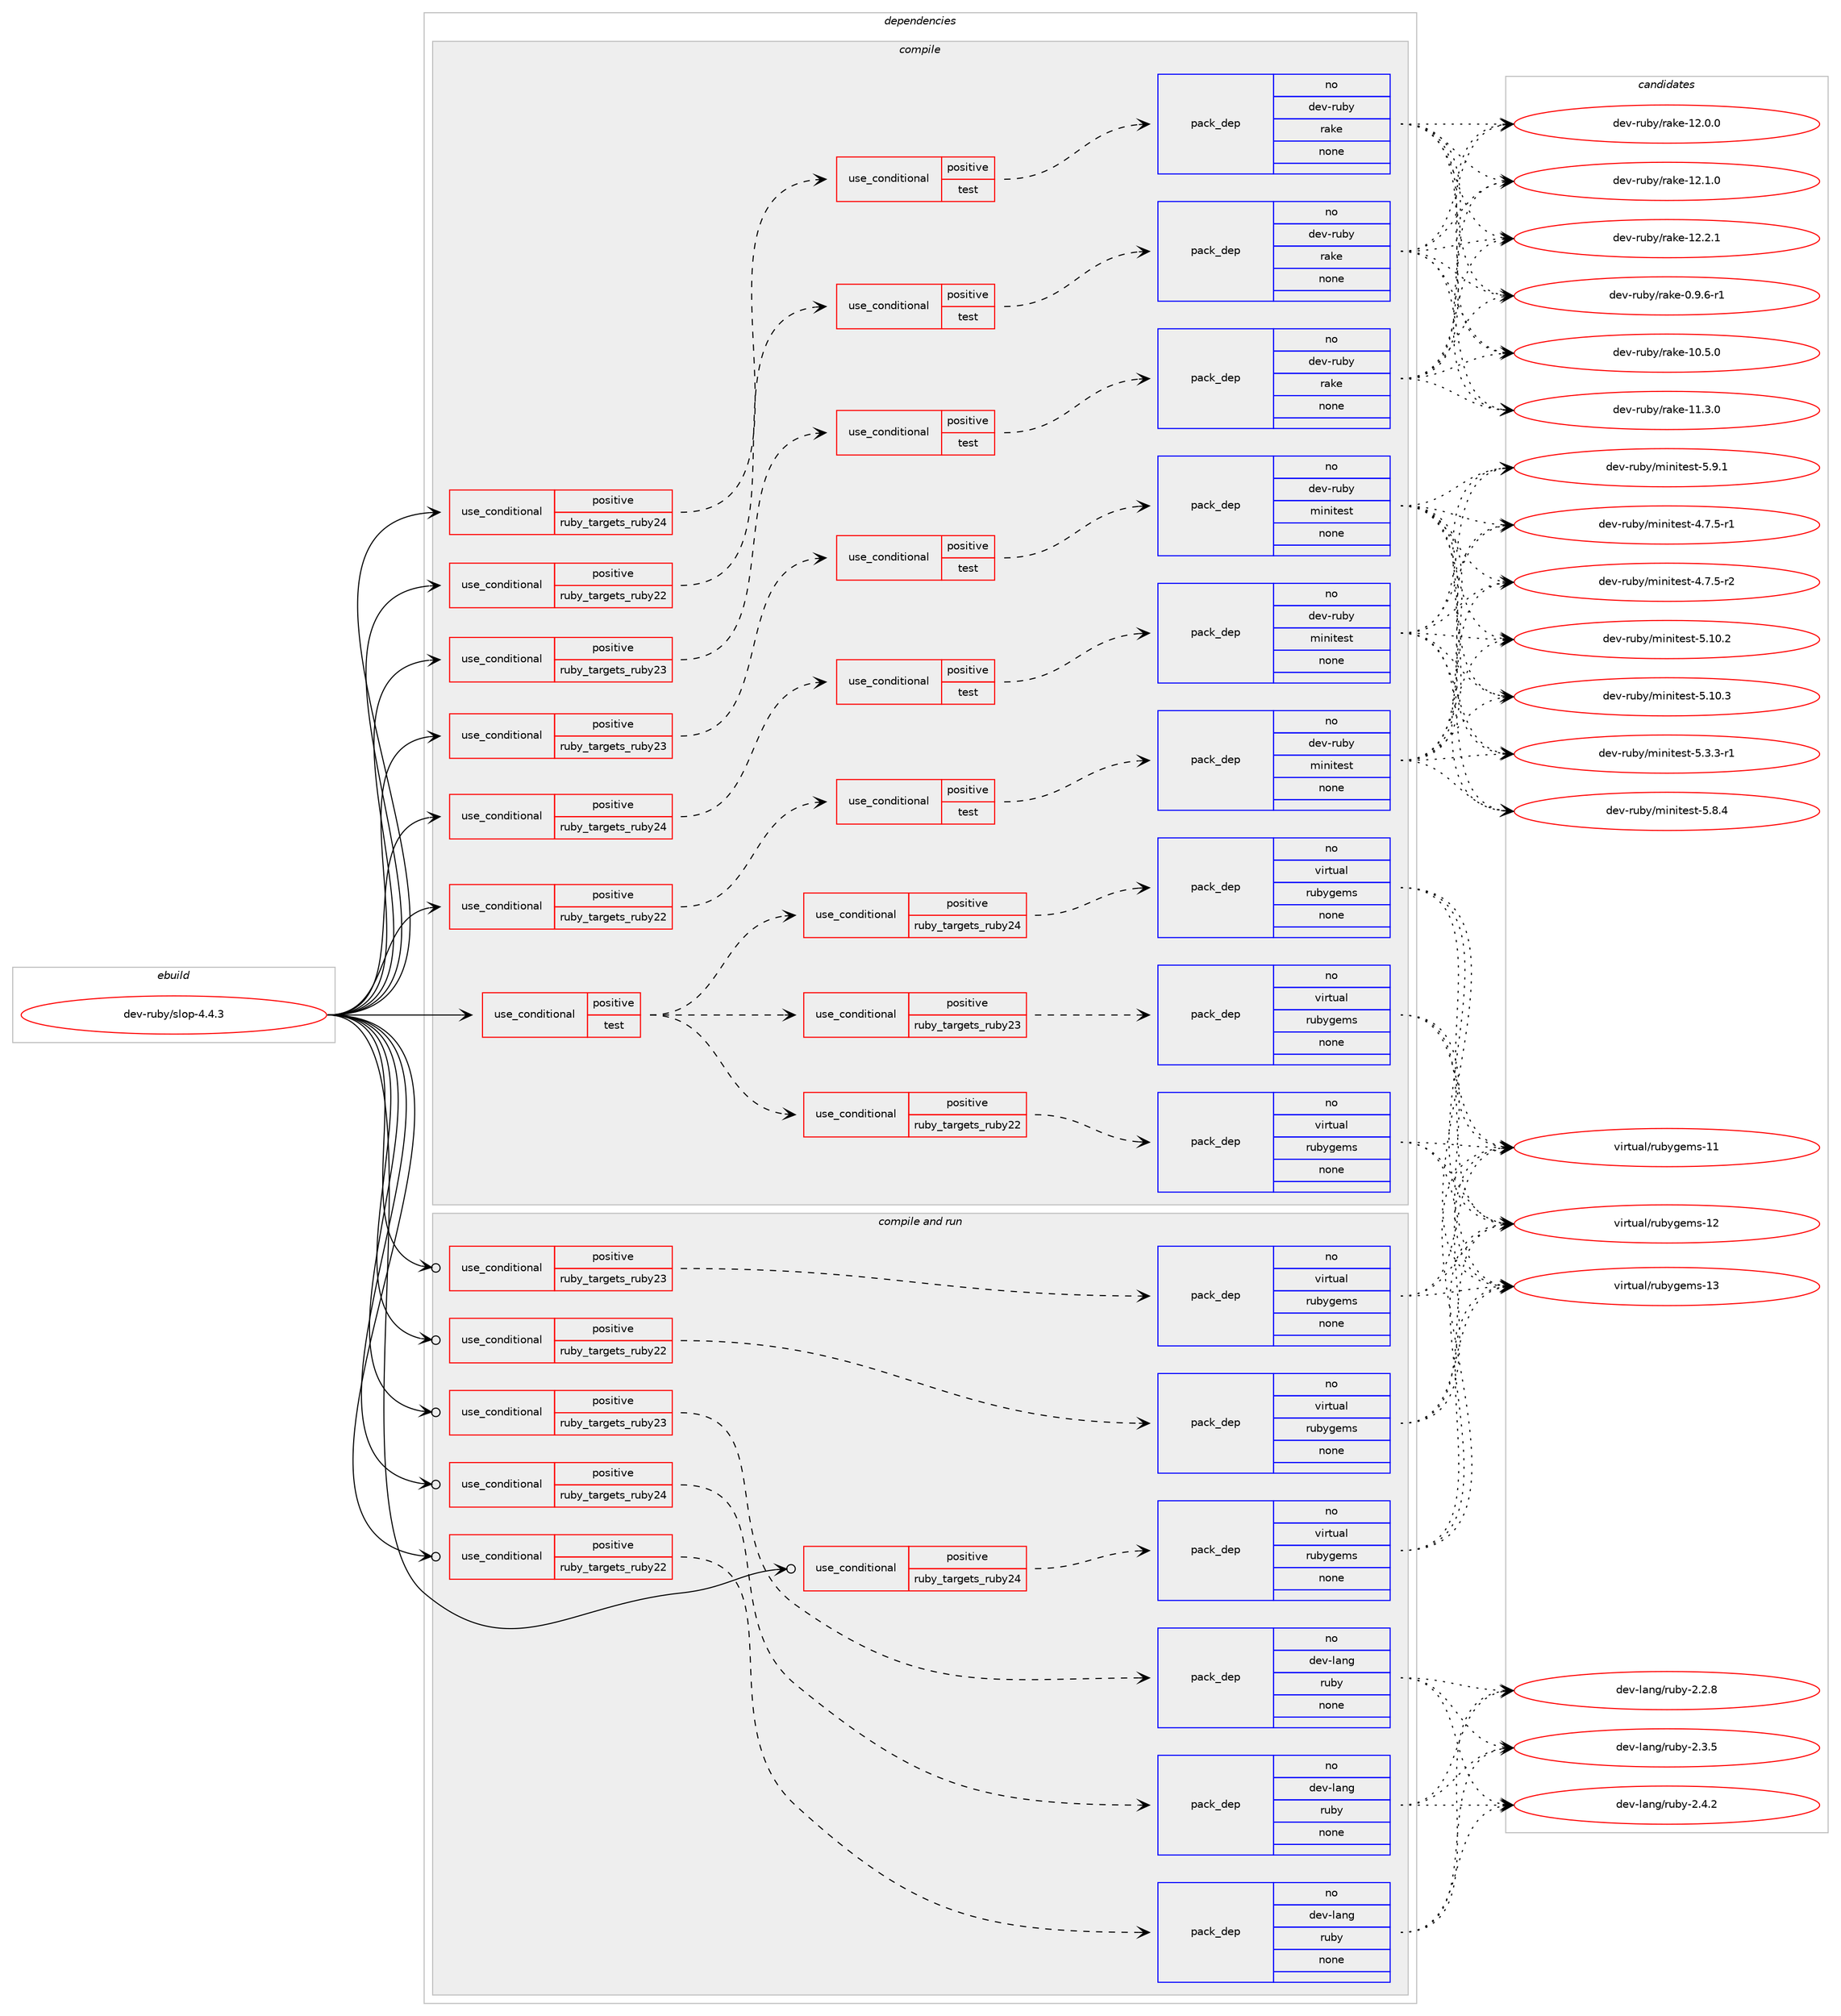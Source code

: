 digraph prolog {

# *************
# Graph options
# *************

newrank=true;
concentrate=true;
compound=true;
graph [rankdir=LR,fontname=Helvetica,fontsize=10,ranksep=1.5];#, ranksep=2.5, nodesep=0.2];
edge  [arrowhead=vee];
node  [fontname=Helvetica,fontsize=10];

# **********
# The ebuild
# **********

subgraph cluster_leftcol {
color=gray;
rank=same;
label=<<i>ebuild</i>>;
id [label="dev-ruby/slop-4.4.3", color=red, width=4, href="../dev-ruby/slop-4.4.3.svg"];
}

# ****************
# The dependencies
# ****************

subgraph cluster_midcol {
color=gray;
label=<<i>dependencies</i>>;
subgraph cluster_compile {
fillcolor="#eeeeee";
style=filled;
label=<<i>compile</i>>;
subgraph cond73592 {
dependency272011 [label=<<TABLE BORDER="0" CELLBORDER="1" CELLSPACING="0" CELLPADDING="4"><TR><TD ROWSPAN="3" CELLPADDING="10">use_conditional</TD></TR><TR><TD>positive</TD></TR><TR><TD>ruby_targets_ruby22</TD></TR></TABLE>>, shape=none, color=red];
subgraph cond73593 {
dependency272012 [label=<<TABLE BORDER="0" CELLBORDER="1" CELLSPACING="0" CELLPADDING="4"><TR><TD ROWSPAN="3" CELLPADDING="10">use_conditional</TD></TR><TR><TD>positive</TD></TR><TR><TD>test</TD></TR></TABLE>>, shape=none, color=red];
subgraph pack194303 {
dependency272013 [label=<<TABLE BORDER="0" CELLBORDER="1" CELLSPACING="0" CELLPADDING="4" WIDTH="220"><TR><TD ROWSPAN="6" CELLPADDING="30">pack_dep</TD></TR><TR><TD WIDTH="110">no</TD></TR><TR><TD>dev-ruby</TD></TR><TR><TD>minitest</TD></TR><TR><TD>none</TD></TR><TR><TD></TD></TR></TABLE>>, shape=none, color=blue];
}
dependency272012:e -> dependency272013:w [weight=20,style="dashed",arrowhead="vee"];
}
dependency272011:e -> dependency272012:w [weight=20,style="dashed",arrowhead="vee"];
}
id:e -> dependency272011:w [weight=20,style="solid",arrowhead="vee"];
subgraph cond73594 {
dependency272014 [label=<<TABLE BORDER="0" CELLBORDER="1" CELLSPACING="0" CELLPADDING="4"><TR><TD ROWSPAN="3" CELLPADDING="10">use_conditional</TD></TR><TR><TD>positive</TD></TR><TR><TD>ruby_targets_ruby22</TD></TR></TABLE>>, shape=none, color=red];
subgraph cond73595 {
dependency272015 [label=<<TABLE BORDER="0" CELLBORDER="1" CELLSPACING="0" CELLPADDING="4"><TR><TD ROWSPAN="3" CELLPADDING="10">use_conditional</TD></TR><TR><TD>positive</TD></TR><TR><TD>test</TD></TR></TABLE>>, shape=none, color=red];
subgraph pack194304 {
dependency272016 [label=<<TABLE BORDER="0" CELLBORDER="1" CELLSPACING="0" CELLPADDING="4" WIDTH="220"><TR><TD ROWSPAN="6" CELLPADDING="30">pack_dep</TD></TR><TR><TD WIDTH="110">no</TD></TR><TR><TD>dev-ruby</TD></TR><TR><TD>rake</TD></TR><TR><TD>none</TD></TR><TR><TD></TD></TR></TABLE>>, shape=none, color=blue];
}
dependency272015:e -> dependency272016:w [weight=20,style="dashed",arrowhead="vee"];
}
dependency272014:e -> dependency272015:w [weight=20,style="dashed",arrowhead="vee"];
}
id:e -> dependency272014:w [weight=20,style="solid",arrowhead="vee"];
subgraph cond73596 {
dependency272017 [label=<<TABLE BORDER="0" CELLBORDER="1" CELLSPACING="0" CELLPADDING="4"><TR><TD ROWSPAN="3" CELLPADDING="10">use_conditional</TD></TR><TR><TD>positive</TD></TR><TR><TD>ruby_targets_ruby23</TD></TR></TABLE>>, shape=none, color=red];
subgraph cond73597 {
dependency272018 [label=<<TABLE BORDER="0" CELLBORDER="1" CELLSPACING="0" CELLPADDING="4"><TR><TD ROWSPAN="3" CELLPADDING="10">use_conditional</TD></TR><TR><TD>positive</TD></TR><TR><TD>test</TD></TR></TABLE>>, shape=none, color=red];
subgraph pack194305 {
dependency272019 [label=<<TABLE BORDER="0" CELLBORDER="1" CELLSPACING="0" CELLPADDING="4" WIDTH="220"><TR><TD ROWSPAN="6" CELLPADDING="30">pack_dep</TD></TR><TR><TD WIDTH="110">no</TD></TR><TR><TD>dev-ruby</TD></TR><TR><TD>minitest</TD></TR><TR><TD>none</TD></TR><TR><TD></TD></TR></TABLE>>, shape=none, color=blue];
}
dependency272018:e -> dependency272019:w [weight=20,style="dashed",arrowhead="vee"];
}
dependency272017:e -> dependency272018:w [weight=20,style="dashed",arrowhead="vee"];
}
id:e -> dependency272017:w [weight=20,style="solid",arrowhead="vee"];
subgraph cond73598 {
dependency272020 [label=<<TABLE BORDER="0" CELLBORDER="1" CELLSPACING="0" CELLPADDING="4"><TR><TD ROWSPAN="3" CELLPADDING="10">use_conditional</TD></TR><TR><TD>positive</TD></TR><TR><TD>ruby_targets_ruby23</TD></TR></TABLE>>, shape=none, color=red];
subgraph cond73599 {
dependency272021 [label=<<TABLE BORDER="0" CELLBORDER="1" CELLSPACING="0" CELLPADDING="4"><TR><TD ROWSPAN="3" CELLPADDING="10">use_conditional</TD></TR><TR><TD>positive</TD></TR><TR><TD>test</TD></TR></TABLE>>, shape=none, color=red];
subgraph pack194306 {
dependency272022 [label=<<TABLE BORDER="0" CELLBORDER="1" CELLSPACING="0" CELLPADDING="4" WIDTH="220"><TR><TD ROWSPAN="6" CELLPADDING="30">pack_dep</TD></TR><TR><TD WIDTH="110">no</TD></TR><TR><TD>dev-ruby</TD></TR><TR><TD>rake</TD></TR><TR><TD>none</TD></TR><TR><TD></TD></TR></TABLE>>, shape=none, color=blue];
}
dependency272021:e -> dependency272022:w [weight=20,style="dashed",arrowhead="vee"];
}
dependency272020:e -> dependency272021:w [weight=20,style="dashed",arrowhead="vee"];
}
id:e -> dependency272020:w [weight=20,style="solid",arrowhead="vee"];
subgraph cond73600 {
dependency272023 [label=<<TABLE BORDER="0" CELLBORDER="1" CELLSPACING="0" CELLPADDING="4"><TR><TD ROWSPAN="3" CELLPADDING="10">use_conditional</TD></TR><TR><TD>positive</TD></TR><TR><TD>ruby_targets_ruby24</TD></TR></TABLE>>, shape=none, color=red];
subgraph cond73601 {
dependency272024 [label=<<TABLE BORDER="0" CELLBORDER="1" CELLSPACING="0" CELLPADDING="4"><TR><TD ROWSPAN="3" CELLPADDING="10">use_conditional</TD></TR><TR><TD>positive</TD></TR><TR><TD>test</TD></TR></TABLE>>, shape=none, color=red];
subgraph pack194307 {
dependency272025 [label=<<TABLE BORDER="0" CELLBORDER="1" CELLSPACING="0" CELLPADDING="4" WIDTH="220"><TR><TD ROWSPAN="6" CELLPADDING="30">pack_dep</TD></TR><TR><TD WIDTH="110">no</TD></TR><TR><TD>dev-ruby</TD></TR><TR><TD>minitest</TD></TR><TR><TD>none</TD></TR><TR><TD></TD></TR></TABLE>>, shape=none, color=blue];
}
dependency272024:e -> dependency272025:w [weight=20,style="dashed",arrowhead="vee"];
}
dependency272023:e -> dependency272024:w [weight=20,style="dashed",arrowhead="vee"];
}
id:e -> dependency272023:w [weight=20,style="solid",arrowhead="vee"];
subgraph cond73602 {
dependency272026 [label=<<TABLE BORDER="0" CELLBORDER="1" CELLSPACING="0" CELLPADDING="4"><TR><TD ROWSPAN="3" CELLPADDING="10">use_conditional</TD></TR><TR><TD>positive</TD></TR><TR><TD>ruby_targets_ruby24</TD></TR></TABLE>>, shape=none, color=red];
subgraph cond73603 {
dependency272027 [label=<<TABLE BORDER="0" CELLBORDER="1" CELLSPACING="0" CELLPADDING="4"><TR><TD ROWSPAN="3" CELLPADDING="10">use_conditional</TD></TR><TR><TD>positive</TD></TR><TR><TD>test</TD></TR></TABLE>>, shape=none, color=red];
subgraph pack194308 {
dependency272028 [label=<<TABLE BORDER="0" CELLBORDER="1" CELLSPACING="0" CELLPADDING="4" WIDTH="220"><TR><TD ROWSPAN="6" CELLPADDING="30">pack_dep</TD></TR><TR><TD WIDTH="110">no</TD></TR><TR><TD>dev-ruby</TD></TR><TR><TD>rake</TD></TR><TR><TD>none</TD></TR><TR><TD></TD></TR></TABLE>>, shape=none, color=blue];
}
dependency272027:e -> dependency272028:w [weight=20,style="dashed",arrowhead="vee"];
}
dependency272026:e -> dependency272027:w [weight=20,style="dashed",arrowhead="vee"];
}
id:e -> dependency272026:w [weight=20,style="solid",arrowhead="vee"];
subgraph cond73604 {
dependency272029 [label=<<TABLE BORDER="0" CELLBORDER="1" CELLSPACING="0" CELLPADDING="4"><TR><TD ROWSPAN="3" CELLPADDING="10">use_conditional</TD></TR><TR><TD>positive</TD></TR><TR><TD>test</TD></TR></TABLE>>, shape=none, color=red];
subgraph cond73605 {
dependency272030 [label=<<TABLE BORDER="0" CELLBORDER="1" CELLSPACING="0" CELLPADDING="4"><TR><TD ROWSPAN="3" CELLPADDING="10">use_conditional</TD></TR><TR><TD>positive</TD></TR><TR><TD>ruby_targets_ruby22</TD></TR></TABLE>>, shape=none, color=red];
subgraph pack194309 {
dependency272031 [label=<<TABLE BORDER="0" CELLBORDER="1" CELLSPACING="0" CELLPADDING="4" WIDTH="220"><TR><TD ROWSPAN="6" CELLPADDING="30">pack_dep</TD></TR><TR><TD WIDTH="110">no</TD></TR><TR><TD>virtual</TD></TR><TR><TD>rubygems</TD></TR><TR><TD>none</TD></TR><TR><TD></TD></TR></TABLE>>, shape=none, color=blue];
}
dependency272030:e -> dependency272031:w [weight=20,style="dashed",arrowhead="vee"];
}
dependency272029:e -> dependency272030:w [weight=20,style="dashed",arrowhead="vee"];
subgraph cond73606 {
dependency272032 [label=<<TABLE BORDER="0" CELLBORDER="1" CELLSPACING="0" CELLPADDING="4"><TR><TD ROWSPAN="3" CELLPADDING="10">use_conditional</TD></TR><TR><TD>positive</TD></TR><TR><TD>ruby_targets_ruby23</TD></TR></TABLE>>, shape=none, color=red];
subgraph pack194310 {
dependency272033 [label=<<TABLE BORDER="0" CELLBORDER="1" CELLSPACING="0" CELLPADDING="4" WIDTH="220"><TR><TD ROWSPAN="6" CELLPADDING="30">pack_dep</TD></TR><TR><TD WIDTH="110">no</TD></TR><TR><TD>virtual</TD></TR><TR><TD>rubygems</TD></TR><TR><TD>none</TD></TR><TR><TD></TD></TR></TABLE>>, shape=none, color=blue];
}
dependency272032:e -> dependency272033:w [weight=20,style="dashed",arrowhead="vee"];
}
dependency272029:e -> dependency272032:w [weight=20,style="dashed",arrowhead="vee"];
subgraph cond73607 {
dependency272034 [label=<<TABLE BORDER="0" CELLBORDER="1" CELLSPACING="0" CELLPADDING="4"><TR><TD ROWSPAN="3" CELLPADDING="10">use_conditional</TD></TR><TR><TD>positive</TD></TR><TR><TD>ruby_targets_ruby24</TD></TR></TABLE>>, shape=none, color=red];
subgraph pack194311 {
dependency272035 [label=<<TABLE BORDER="0" CELLBORDER="1" CELLSPACING="0" CELLPADDING="4" WIDTH="220"><TR><TD ROWSPAN="6" CELLPADDING="30">pack_dep</TD></TR><TR><TD WIDTH="110">no</TD></TR><TR><TD>virtual</TD></TR><TR><TD>rubygems</TD></TR><TR><TD>none</TD></TR><TR><TD></TD></TR></TABLE>>, shape=none, color=blue];
}
dependency272034:e -> dependency272035:w [weight=20,style="dashed",arrowhead="vee"];
}
dependency272029:e -> dependency272034:w [weight=20,style="dashed",arrowhead="vee"];
}
id:e -> dependency272029:w [weight=20,style="solid",arrowhead="vee"];
}
subgraph cluster_compileandrun {
fillcolor="#eeeeee";
style=filled;
label=<<i>compile and run</i>>;
subgraph cond73608 {
dependency272036 [label=<<TABLE BORDER="0" CELLBORDER="1" CELLSPACING="0" CELLPADDING="4"><TR><TD ROWSPAN="3" CELLPADDING="10">use_conditional</TD></TR><TR><TD>positive</TD></TR><TR><TD>ruby_targets_ruby22</TD></TR></TABLE>>, shape=none, color=red];
subgraph pack194312 {
dependency272037 [label=<<TABLE BORDER="0" CELLBORDER="1" CELLSPACING="0" CELLPADDING="4" WIDTH="220"><TR><TD ROWSPAN="6" CELLPADDING="30">pack_dep</TD></TR><TR><TD WIDTH="110">no</TD></TR><TR><TD>dev-lang</TD></TR><TR><TD>ruby</TD></TR><TR><TD>none</TD></TR><TR><TD></TD></TR></TABLE>>, shape=none, color=blue];
}
dependency272036:e -> dependency272037:w [weight=20,style="dashed",arrowhead="vee"];
}
id:e -> dependency272036:w [weight=20,style="solid",arrowhead="odotvee"];
subgraph cond73609 {
dependency272038 [label=<<TABLE BORDER="0" CELLBORDER="1" CELLSPACING="0" CELLPADDING="4"><TR><TD ROWSPAN="3" CELLPADDING="10">use_conditional</TD></TR><TR><TD>positive</TD></TR><TR><TD>ruby_targets_ruby22</TD></TR></TABLE>>, shape=none, color=red];
subgraph pack194313 {
dependency272039 [label=<<TABLE BORDER="0" CELLBORDER="1" CELLSPACING="0" CELLPADDING="4" WIDTH="220"><TR><TD ROWSPAN="6" CELLPADDING="30">pack_dep</TD></TR><TR><TD WIDTH="110">no</TD></TR><TR><TD>virtual</TD></TR><TR><TD>rubygems</TD></TR><TR><TD>none</TD></TR><TR><TD></TD></TR></TABLE>>, shape=none, color=blue];
}
dependency272038:e -> dependency272039:w [weight=20,style="dashed",arrowhead="vee"];
}
id:e -> dependency272038:w [weight=20,style="solid",arrowhead="odotvee"];
subgraph cond73610 {
dependency272040 [label=<<TABLE BORDER="0" CELLBORDER="1" CELLSPACING="0" CELLPADDING="4"><TR><TD ROWSPAN="3" CELLPADDING="10">use_conditional</TD></TR><TR><TD>positive</TD></TR><TR><TD>ruby_targets_ruby23</TD></TR></TABLE>>, shape=none, color=red];
subgraph pack194314 {
dependency272041 [label=<<TABLE BORDER="0" CELLBORDER="1" CELLSPACING="0" CELLPADDING="4" WIDTH="220"><TR><TD ROWSPAN="6" CELLPADDING="30">pack_dep</TD></TR><TR><TD WIDTH="110">no</TD></TR><TR><TD>dev-lang</TD></TR><TR><TD>ruby</TD></TR><TR><TD>none</TD></TR><TR><TD></TD></TR></TABLE>>, shape=none, color=blue];
}
dependency272040:e -> dependency272041:w [weight=20,style="dashed",arrowhead="vee"];
}
id:e -> dependency272040:w [weight=20,style="solid",arrowhead="odotvee"];
subgraph cond73611 {
dependency272042 [label=<<TABLE BORDER="0" CELLBORDER="1" CELLSPACING="0" CELLPADDING="4"><TR><TD ROWSPAN="3" CELLPADDING="10">use_conditional</TD></TR><TR><TD>positive</TD></TR><TR><TD>ruby_targets_ruby23</TD></TR></TABLE>>, shape=none, color=red];
subgraph pack194315 {
dependency272043 [label=<<TABLE BORDER="0" CELLBORDER="1" CELLSPACING="0" CELLPADDING="4" WIDTH="220"><TR><TD ROWSPAN="6" CELLPADDING="30">pack_dep</TD></TR><TR><TD WIDTH="110">no</TD></TR><TR><TD>virtual</TD></TR><TR><TD>rubygems</TD></TR><TR><TD>none</TD></TR><TR><TD></TD></TR></TABLE>>, shape=none, color=blue];
}
dependency272042:e -> dependency272043:w [weight=20,style="dashed",arrowhead="vee"];
}
id:e -> dependency272042:w [weight=20,style="solid",arrowhead="odotvee"];
subgraph cond73612 {
dependency272044 [label=<<TABLE BORDER="0" CELLBORDER="1" CELLSPACING="0" CELLPADDING="4"><TR><TD ROWSPAN="3" CELLPADDING="10">use_conditional</TD></TR><TR><TD>positive</TD></TR><TR><TD>ruby_targets_ruby24</TD></TR></TABLE>>, shape=none, color=red];
subgraph pack194316 {
dependency272045 [label=<<TABLE BORDER="0" CELLBORDER="1" CELLSPACING="0" CELLPADDING="4" WIDTH="220"><TR><TD ROWSPAN="6" CELLPADDING="30">pack_dep</TD></TR><TR><TD WIDTH="110">no</TD></TR><TR><TD>dev-lang</TD></TR><TR><TD>ruby</TD></TR><TR><TD>none</TD></TR><TR><TD></TD></TR></TABLE>>, shape=none, color=blue];
}
dependency272044:e -> dependency272045:w [weight=20,style="dashed",arrowhead="vee"];
}
id:e -> dependency272044:w [weight=20,style="solid",arrowhead="odotvee"];
subgraph cond73613 {
dependency272046 [label=<<TABLE BORDER="0" CELLBORDER="1" CELLSPACING="0" CELLPADDING="4"><TR><TD ROWSPAN="3" CELLPADDING="10">use_conditional</TD></TR><TR><TD>positive</TD></TR><TR><TD>ruby_targets_ruby24</TD></TR></TABLE>>, shape=none, color=red];
subgraph pack194317 {
dependency272047 [label=<<TABLE BORDER="0" CELLBORDER="1" CELLSPACING="0" CELLPADDING="4" WIDTH="220"><TR><TD ROWSPAN="6" CELLPADDING="30">pack_dep</TD></TR><TR><TD WIDTH="110">no</TD></TR><TR><TD>virtual</TD></TR><TR><TD>rubygems</TD></TR><TR><TD>none</TD></TR><TR><TD></TD></TR></TABLE>>, shape=none, color=blue];
}
dependency272046:e -> dependency272047:w [weight=20,style="dashed",arrowhead="vee"];
}
id:e -> dependency272046:w [weight=20,style="solid",arrowhead="odotvee"];
}
subgraph cluster_run {
fillcolor="#eeeeee";
style=filled;
label=<<i>run</i>>;
}
}

# **************
# The candidates
# **************

subgraph cluster_choices {
rank=same;
color=gray;
label=<<i>candidates</i>>;

subgraph choice194303 {
color=black;
nodesep=1;
choice1001011184511411798121471091051101051161011151164552465546534511449 [label="dev-ruby/minitest-4.7.5-r1", color=red, width=4,href="../dev-ruby/minitest-4.7.5-r1.svg"];
choice1001011184511411798121471091051101051161011151164552465546534511450 [label="dev-ruby/minitest-4.7.5-r2", color=red, width=4,href="../dev-ruby/minitest-4.7.5-r2.svg"];
choice10010111845114117981214710910511010511610111511645534649484650 [label="dev-ruby/minitest-5.10.2", color=red, width=4,href="../dev-ruby/minitest-5.10.2.svg"];
choice10010111845114117981214710910511010511610111511645534649484651 [label="dev-ruby/minitest-5.10.3", color=red, width=4,href="../dev-ruby/minitest-5.10.3.svg"];
choice1001011184511411798121471091051101051161011151164553465146514511449 [label="dev-ruby/minitest-5.3.3-r1", color=red, width=4,href="../dev-ruby/minitest-5.3.3-r1.svg"];
choice100101118451141179812147109105110105116101115116455346564652 [label="dev-ruby/minitest-5.8.4", color=red, width=4,href="../dev-ruby/minitest-5.8.4.svg"];
choice100101118451141179812147109105110105116101115116455346574649 [label="dev-ruby/minitest-5.9.1", color=red, width=4,href="../dev-ruby/minitest-5.9.1.svg"];
dependency272013:e -> choice1001011184511411798121471091051101051161011151164552465546534511449:w [style=dotted,weight="100"];
dependency272013:e -> choice1001011184511411798121471091051101051161011151164552465546534511450:w [style=dotted,weight="100"];
dependency272013:e -> choice10010111845114117981214710910511010511610111511645534649484650:w [style=dotted,weight="100"];
dependency272013:e -> choice10010111845114117981214710910511010511610111511645534649484651:w [style=dotted,weight="100"];
dependency272013:e -> choice1001011184511411798121471091051101051161011151164553465146514511449:w [style=dotted,weight="100"];
dependency272013:e -> choice100101118451141179812147109105110105116101115116455346564652:w [style=dotted,weight="100"];
dependency272013:e -> choice100101118451141179812147109105110105116101115116455346574649:w [style=dotted,weight="100"];
}
subgraph choice194304 {
color=black;
nodesep=1;
choice100101118451141179812147114971071014548465746544511449 [label="dev-ruby/rake-0.9.6-r1", color=red, width=4,href="../dev-ruby/rake-0.9.6-r1.svg"];
choice1001011184511411798121471149710710145494846534648 [label="dev-ruby/rake-10.5.0", color=red, width=4,href="../dev-ruby/rake-10.5.0.svg"];
choice1001011184511411798121471149710710145494946514648 [label="dev-ruby/rake-11.3.0", color=red, width=4,href="../dev-ruby/rake-11.3.0.svg"];
choice1001011184511411798121471149710710145495046484648 [label="dev-ruby/rake-12.0.0", color=red, width=4,href="../dev-ruby/rake-12.0.0.svg"];
choice1001011184511411798121471149710710145495046494648 [label="dev-ruby/rake-12.1.0", color=red, width=4,href="../dev-ruby/rake-12.1.0.svg"];
choice1001011184511411798121471149710710145495046504649 [label="dev-ruby/rake-12.2.1", color=red, width=4,href="../dev-ruby/rake-12.2.1.svg"];
dependency272016:e -> choice100101118451141179812147114971071014548465746544511449:w [style=dotted,weight="100"];
dependency272016:e -> choice1001011184511411798121471149710710145494846534648:w [style=dotted,weight="100"];
dependency272016:e -> choice1001011184511411798121471149710710145494946514648:w [style=dotted,weight="100"];
dependency272016:e -> choice1001011184511411798121471149710710145495046484648:w [style=dotted,weight="100"];
dependency272016:e -> choice1001011184511411798121471149710710145495046494648:w [style=dotted,weight="100"];
dependency272016:e -> choice1001011184511411798121471149710710145495046504649:w [style=dotted,weight="100"];
}
subgraph choice194305 {
color=black;
nodesep=1;
choice1001011184511411798121471091051101051161011151164552465546534511449 [label="dev-ruby/minitest-4.7.5-r1", color=red, width=4,href="../dev-ruby/minitest-4.7.5-r1.svg"];
choice1001011184511411798121471091051101051161011151164552465546534511450 [label="dev-ruby/minitest-4.7.5-r2", color=red, width=4,href="../dev-ruby/minitest-4.7.5-r2.svg"];
choice10010111845114117981214710910511010511610111511645534649484650 [label="dev-ruby/minitest-5.10.2", color=red, width=4,href="../dev-ruby/minitest-5.10.2.svg"];
choice10010111845114117981214710910511010511610111511645534649484651 [label="dev-ruby/minitest-5.10.3", color=red, width=4,href="../dev-ruby/minitest-5.10.3.svg"];
choice1001011184511411798121471091051101051161011151164553465146514511449 [label="dev-ruby/minitest-5.3.3-r1", color=red, width=4,href="../dev-ruby/minitest-5.3.3-r1.svg"];
choice100101118451141179812147109105110105116101115116455346564652 [label="dev-ruby/minitest-5.8.4", color=red, width=4,href="../dev-ruby/minitest-5.8.4.svg"];
choice100101118451141179812147109105110105116101115116455346574649 [label="dev-ruby/minitest-5.9.1", color=red, width=4,href="../dev-ruby/minitest-5.9.1.svg"];
dependency272019:e -> choice1001011184511411798121471091051101051161011151164552465546534511449:w [style=dotted,weight="100"];
dependency272019:e -> choice1001011184511411798121471091051101051161011151164552465546534511450:w [style=dotted,weight="100"];
dependency272019:e -> choice10010111845114117981214710910511010511610111511645534649484650:w [style=dotted,weight="100"];
dependency272019:e -> choice10010111845114117981214710910511010511610111511645534649484651:w [style=dotted,weight="100"];
dependency272019:e -> choice1001011184511411798121471091051101051161011151164553465146514511449:w [style=dotted,weight="100"];
dependency272019:e -> choice100101118451141179812147109105110105116101115116455346564652:w [style=dotted,weight="100"];
dependency272019:e -> choice100101118451141179812147109105110105116101115116455346574649:w [style=dotted,weight="100"];
}
subgraph choice194306 {
color=black;
nodesep=1;
choice100101118451141179812147114971071014548465746544511449 [label="dev-ruby/rake-0.9.6-r1", color=red, width=4,href="../dev-ruby/rake-0.9.6-r1.svg"];
choice1001011184511411798121471149710710145494846534648 [label="dev-ruby/rake-10.5.0", color=red, width=4,href="../dev-ruby/rake-10.5.0.svg"];
choice1001011184511411798121471149710710145494946514648 [label="dev-ruby/rake-11.3.0", color=red, width=4,href="../dev-ruby/rake-11.3.0.svg"];
choice1001011184511411798121471149710710145495046484648 [label="dev-ruby/rake-12.0.0", color=red, width=4,href="../dev-ruby/rake-12.0.0.svg"];
choice1001011184511411798121471149710710145495046494648 [label="dev-ruby/rake-12.1.0", color=red, width=4,href="../dev-ruby/rake-12.1.0.svg"];
choice1001011184511411798121471149710710145495046504649 [label="dev-ruby/rake-12.2.1", color=red, width=4,href="../dev-ruby/rake-12.2.1.svg"];
dependency272022:e -> choice100101118451141179812147114971071014548465746544511449:w [style=dotted,weight="100"];
dependency272022:e -> choice1001011184511411798121471149710710145494846534648:w [style=dotted,weight="100"];
dependency272022:e -> choice1001011184511411798121471149710710145494946514648:w [style=dotted,weight="100"];
dependency272022:e -> choice1001011184511411798121471149710710145495046484648:w [style=dotted,weight="100"];
dependency272022:e -> choice1001011184511411798121471149710710145495046494648:w [style=dotted,weight="100"];
dependency272022:e -> choice1001011184511411798121471149710710145495046504649:w [style=dotted,weight="100"];
}
subgraph choice194307 {
color=black;
nodesep=1;
choice1001011184511411798121471091051101051161011151164552465546534511449 [label="dev-ruby/minitest-4.7.5-r1", color=red, width=4,href="../dev-ruby/minitest-4.7.5-r1.svg"];
choice1001011184511411798121471091051101051161011151164552465546534511450 [label="dev-ruby/minitest-4.7.5-r2", color=red, width=4,href="../dev-ruby/minitest-4.7.5-r2.svg"];
choice10010111845114117981214710910511010511610111511645534649484650 [label="dev-ruby/minitest-5.10.2", color=red, width=4,href="../dev-ruby/minitest-5.10.2.svg"];
choice10010111845114117981214710910511010511610111511645534649484651 [label="dev-ruby/minitest-5.10.3", color=red, width=4,href="../dev-ruby/minitest-5.10.3.svg"];
choice1001011184511411798121471091051101051161011151164553465146514511449 [label="dev-ruby/minitest-5.3.3-r1", color=red, width=4,href="../dev-ruby/minitest-5.3.3-r1.svg"];
choice100101118451141179812147109105110105116101115116455346564652 [label="dev-ruby/minitest-5.8.4", color=red, width=4,href="../dev-ruby/minitest-5.8.4.svg"];
choice100101118451141179812147109105110105116101115116455346574649 [label="dev-ruby/minitest-5.9.1", color=red, width=4,href="../dev-ruby/minitest-5.9.1.svg"];
dependency272025:e -> choice1001011184511411798121471091051101051161011151164552465546534511449:w [style=dotted,weight="100"];
dependency272025:e -> choice1001011184511411798121471091051101051161011151164552465546534511450:w [style=dotted,weight="100"];
dependency272025:e -> choice10010111845114117981214710910511010511610111511645534649484650:w [style=dotted,weight="100"];
dependency272025:e -> choice10010111845114117981214710910511010511610111511645534649484651:w [style=dotted,weight="100"];
dependency272025:e -> choice1001011184511411798121471091051101051161011151164553465146514511449:w [style=dotted,weight="100"];
dependency272025:e -> choice100101118451141179812147109105110105116101115116455346564652:w [style=dotted,weight="100"];
dependency272025:e -> choice100101118451141179812147109105110105116101115116455346574649:w [style=dotted,weight="100"];
}
subgraph choice194308 {
color=black;
nodesep=1;
choice100101118451141179812147114971071014548465746544511449 [label="dev-ruby/rake-0.9.6-r1", color=red, width=4,href="../dev-ruby/rake-0.9.6-r1.svg"];
choice1001011184511411798121471149710710145494846534648 [label="dev-ruby/rake-10.5.0", color=red, width=4,href="../dev-ruby/rake-10.5.0.svg"];
choice1001011184511411798121471149710710145494946514648 [label="dev-ruby/rake-11.3.0", color=red, width=4,href="../dev-ruby/rake-11.3.0.svg"];
choice1001011184511411798121471149710710145495046484648 [label="dev-ruby/rake-12.0.0", color=red, width=4,href="../dev-ruby/rake-12.0.0.svg"];
choice1001011184511411798121471149710710145495046494648 [label="dev-ruby/rake-12.1.0", color=red, width=4,href="../dev-ruby/rake-12.1.0.svg"];
choice1001011184511411798121471149710710145495046504649 [label="dev-ruby/rake-12.2.1", color=red, width=4,href="../dev-ruby/rake-12.2.1.svg"];
dependency272028:e -> choice100101118451141179812147114971071014548465746544511449:w [style=dotted,weight="100"];
dependency272028:e -> choice1001011184511411798121471149710710145494846534648:w [style=dotted,weight="100"];
dependency272028:e -> choice1001011184511411798121471149710710145494946514648:w [style=dotted,weight="100"];
dependency272028:e -> choice1001011184511411798121471149710710145495046484648:w [style=dotted,weight="100"];
dependency272028:e -> choice1001011184511411798121471149710710145495046494648:w [style=dotted,weight="100"];
dependency272028:e -> choice1001011184511411798121471149710710145495046504649:w [style=dotted,weight="100"];
}
subgraph choice194309 {
color=black;
nodesep=1;
choice118105114116117971084711411798121103101109115454949 [label="virtual/rubygems-11", color=red, width=4,href="../virtual/rubygems-11.svg"];
choice118105114116117971084711411798121103101109115454950 [label="virtual/rubygems-12", color=red, width=4,href="../virtual/rubygems-12.svg"];
choice118105114116117971084711411798121103101109115454951 [label="virtual/rubygems-13", color=red, width=4,href="../virtual/rubygems-13.svg"];
dependency272031:e -> choice118105114116117971084711411798121103101109115454949:w [style=dotted,weight="100"];
dependency272031:e -> choice118105114116117971084711411798121103101109115454950:w [style=dotted,weight="100"];
dependency272031:e -> choice118105114116117971084711411798121103101109115454951:w [style=dotted,weight="100"];
}
subgraph choice194310 {
color=black;
nodesep=1;
choice118105114116117971084711411798121103101109115454949 [label="virtual/rubygems-11", color=red, width=4,href="../virtual/rubygems-11.svg"];
choice118105114116117971084711411798121103101109115454950 [label="virtual/rubygems-12", color=red, width=4,href="../virtual/rubygems-12.svg"];
choice118105114116117971084711411798121103101109115454951 [label="virtual/rubygems-13", color=red, width=4,href="../virtual/rubygems-13.svg"];
dependency272033:e -> choice118105114116117971084711411798121103101109115454949:w [style=dotted,weight="100"];
dependency272033:e -> choice118105114116117971084711411798121103101109115454950:w [style=dotted,weight="100"];
dependency272033:e -> choice118105114116117971084711411798121103101109115454951:w [style=dotted,weight="100"];
}
subgraph choice194311 {
color=black;
nodesep=1;
choice118105114116117971084711411798121103101109115454949 [label="virtual/rubygems-11", color=red, width=4,href="../virtual/rubygems-11.svg"];
choice118105114116117971084711411798121103101109115454950 [label="virtual/rubygems-12", color=red, width=4,href="../virtual/rubygems-12.svg"];
choice118105114116117971084711411798121103101109115454951 [label="virtual/rubygems-13", color=red, width=4,href="../virtual/rubygems-13.svg"];
dependency272035:e -> choice118105114116117971084711411798121103101109115454949:w [style=dotted,weight="100"];
dependency272035:e -> choice118105114116117971084711411798121103101109115454950:w [style=dotted,weight="100"];
dependency272035:e -> choice118105114116117971084711411798121103101109115454951:w [style=dotted,weight="100"];
}
subgraph choice194312 {
color=black;
nodesep=1;
choice10010111845108971101034711411798121455046504656 [label="dev-lang/ruby-2.2.8", color=red, width=4,href="../dev-lang/ruby-2.2.8.svg"];
choice10010111845108971101034711411798121455046514653 [label="dev-lang/ruby-2.3.5", color=red, width=4,href="../dev-lang/ruby-2.3.5.svg"];
choice10010111845108971101034711411798121455046524650 [label="dev-lang/ruby-2.4.2", color=red, width=4,href="../dev-lang/ruby-2.4.2.svg"];
dependency272037:e -> choice10010111845108971101034711411798121455046504656:w [style=dotted,weight="100"];
dependency272037:e -> choice10010111845108971101034711411798121455046514653:w [style=dotted,weight="100"];
dependency272037:e -> choice10010111845108971101034711411798121455046524650:w [style=dotted,weight="100"];
}
subgraph choice194313 {
color=black;
nodesep=1;
choice118105114116117971084711411798121103101109115454949 [label="virtual/rubygems-11", color=red, width=4,href="../virtual/rubygems-11.svg"];
choice118105114116117971084711411798121103101109115454950 [label="virtual/rubygems-12", color=red, width=4,href="../virtual/rubygems-12.svg"];
choice118105114116117971084711411798121103101109115454951 [label="virtual/rubygems-13", color=red, width=4,href="../virtual/rubygems-13.svg"];
dependency272039:e -> choice118105114116117971084711411798121103101109115454949:w [style=dotted,weight="100"];
dependency272039:e -> choice118105114116117971084711411798121103101109115454950:w [style=dotted,weight="100"];
dependency272039:e -> choice118105114116117971084711411798121103101109115454951:w [style=dotted,weight="100"];
}
subgraph choice194314 {
color=black;
nodesep=1;
choice10010111845108971101034711411798121455046504656 [label="dev-lang/ruby-2.2.8", color=red, width=4,href="../dev-lang/ruby-2.2.8.svg"];
choice10010111845108971101034711411798121455046514653 [label="dev-lang/ruby-2.3.5", color=red, width=4,href="../dev-lang/ruby-2.3.5.svg"];
choice10010111845108971101034711411798121455046524650 [label="dev-lang/ruby-2.4.2", color=red, width=4,href="../dev-lang/ruby-2.4.2.svg"];
dependency272041:e -> choice10010111845108971101034711411798121455046504656:w [style=dotted,weight="100"];
dependency272041:e -> choice10010111845108971101034711411798121455046514653:w [style=dotted,weight="100"];
dependency272041:e -> choice10010111845108971101034711411798121455046524650:w [style=dotted,weight="100"];
}
subgraph choice194315 {
color=black;
nodesep=1;
choice118105114116117971084711411798121103101109115454949 [label="virtual/rubygems-11", color=red, width=4,href="../virtual/rubygems-11.svg"];
choice118105114116117971084711411798121103101109115454950 [label="virtual/rubygems-12", color=red, width=4,href="../virtual/rubygems-12.svg"];
choice118105114116117971084711411798121103101109115454951 [label="virtual/rubygems-13", color=red, width=4,href="../virtual/rubygems-13.svg"];
dependency272043:e -> choice118105114116117971084711411798121103101109115454949:w [style=dotted,weight="100"];
dependency272043:e -> choice118105114116117971084711411798121103101109115454950:w [style=dotted,weight="100"];
dependency272043:e -> choice118105114116117971084711411798121103101109115454951:w [style=dotted,weight="100"];
}
subgraph choice194316 {
color=black;
nodesep=1;
choice10010111845108971101034711411798121455046504656 [label="dev-lang/ruby-2.2.8", color=red, width=4,href="../dev-lang/ruby-2.2.8.svg"];
choice10010111845108971101034711411798121455046514653 [label="dev-lang/ruby-2.3.5", color=red, width=4,href="../dev-lang/ruby-2.3.5.svg"];
choice10010111845108971101034711411798121455046524650 [label="dev-lang/ruby-2.4.2", color=red, width=4,href="../dev-lang/ruby-2.4.2.svg"];
dependency272045:e -> choice10010111845108971101034711411798121455046504656:w [style=dotted,weight="100"];
dependency272045:e -> choice10010111845108971101034711411798121455046514653:w [style=dotted,weight="100"];
dependency272045:e -> choice10010111845108971101034711411798121455046524650:w [style=dotted,weight="100"];
}
subgraph choice194317 {
color=black;
nodesep=1;
choice118105114116117971084711411798121103101109115454949 [label="virtual/rubygems-11", color=red, width=4,href="../virtual/rubygems-11.svg"];
choice118105114116117971084711411798121103101109115454950 [label="virtual/rubygems-12", color=red, width=4,href="../virtual/rubygems-12.svg"];
choice118105114116117971084711411798121103101109115454951 [label="virtual/rubygems-13", color=red, width=4,href="../virtual/rubygems-13.svg"];
dependency272047:e -> choice118105114116117971084711411798121103101109115454949:w [style=dotted,weight="100"];
dependency272047:e -> choice118105114116117971084711411798121103101109115454950:w [style=dotted,weight="100"];
dependency272047:e -> choice118105114116117971084711411798121103101109115454951:w [style=dotted,weight="100"];
}
}

}
